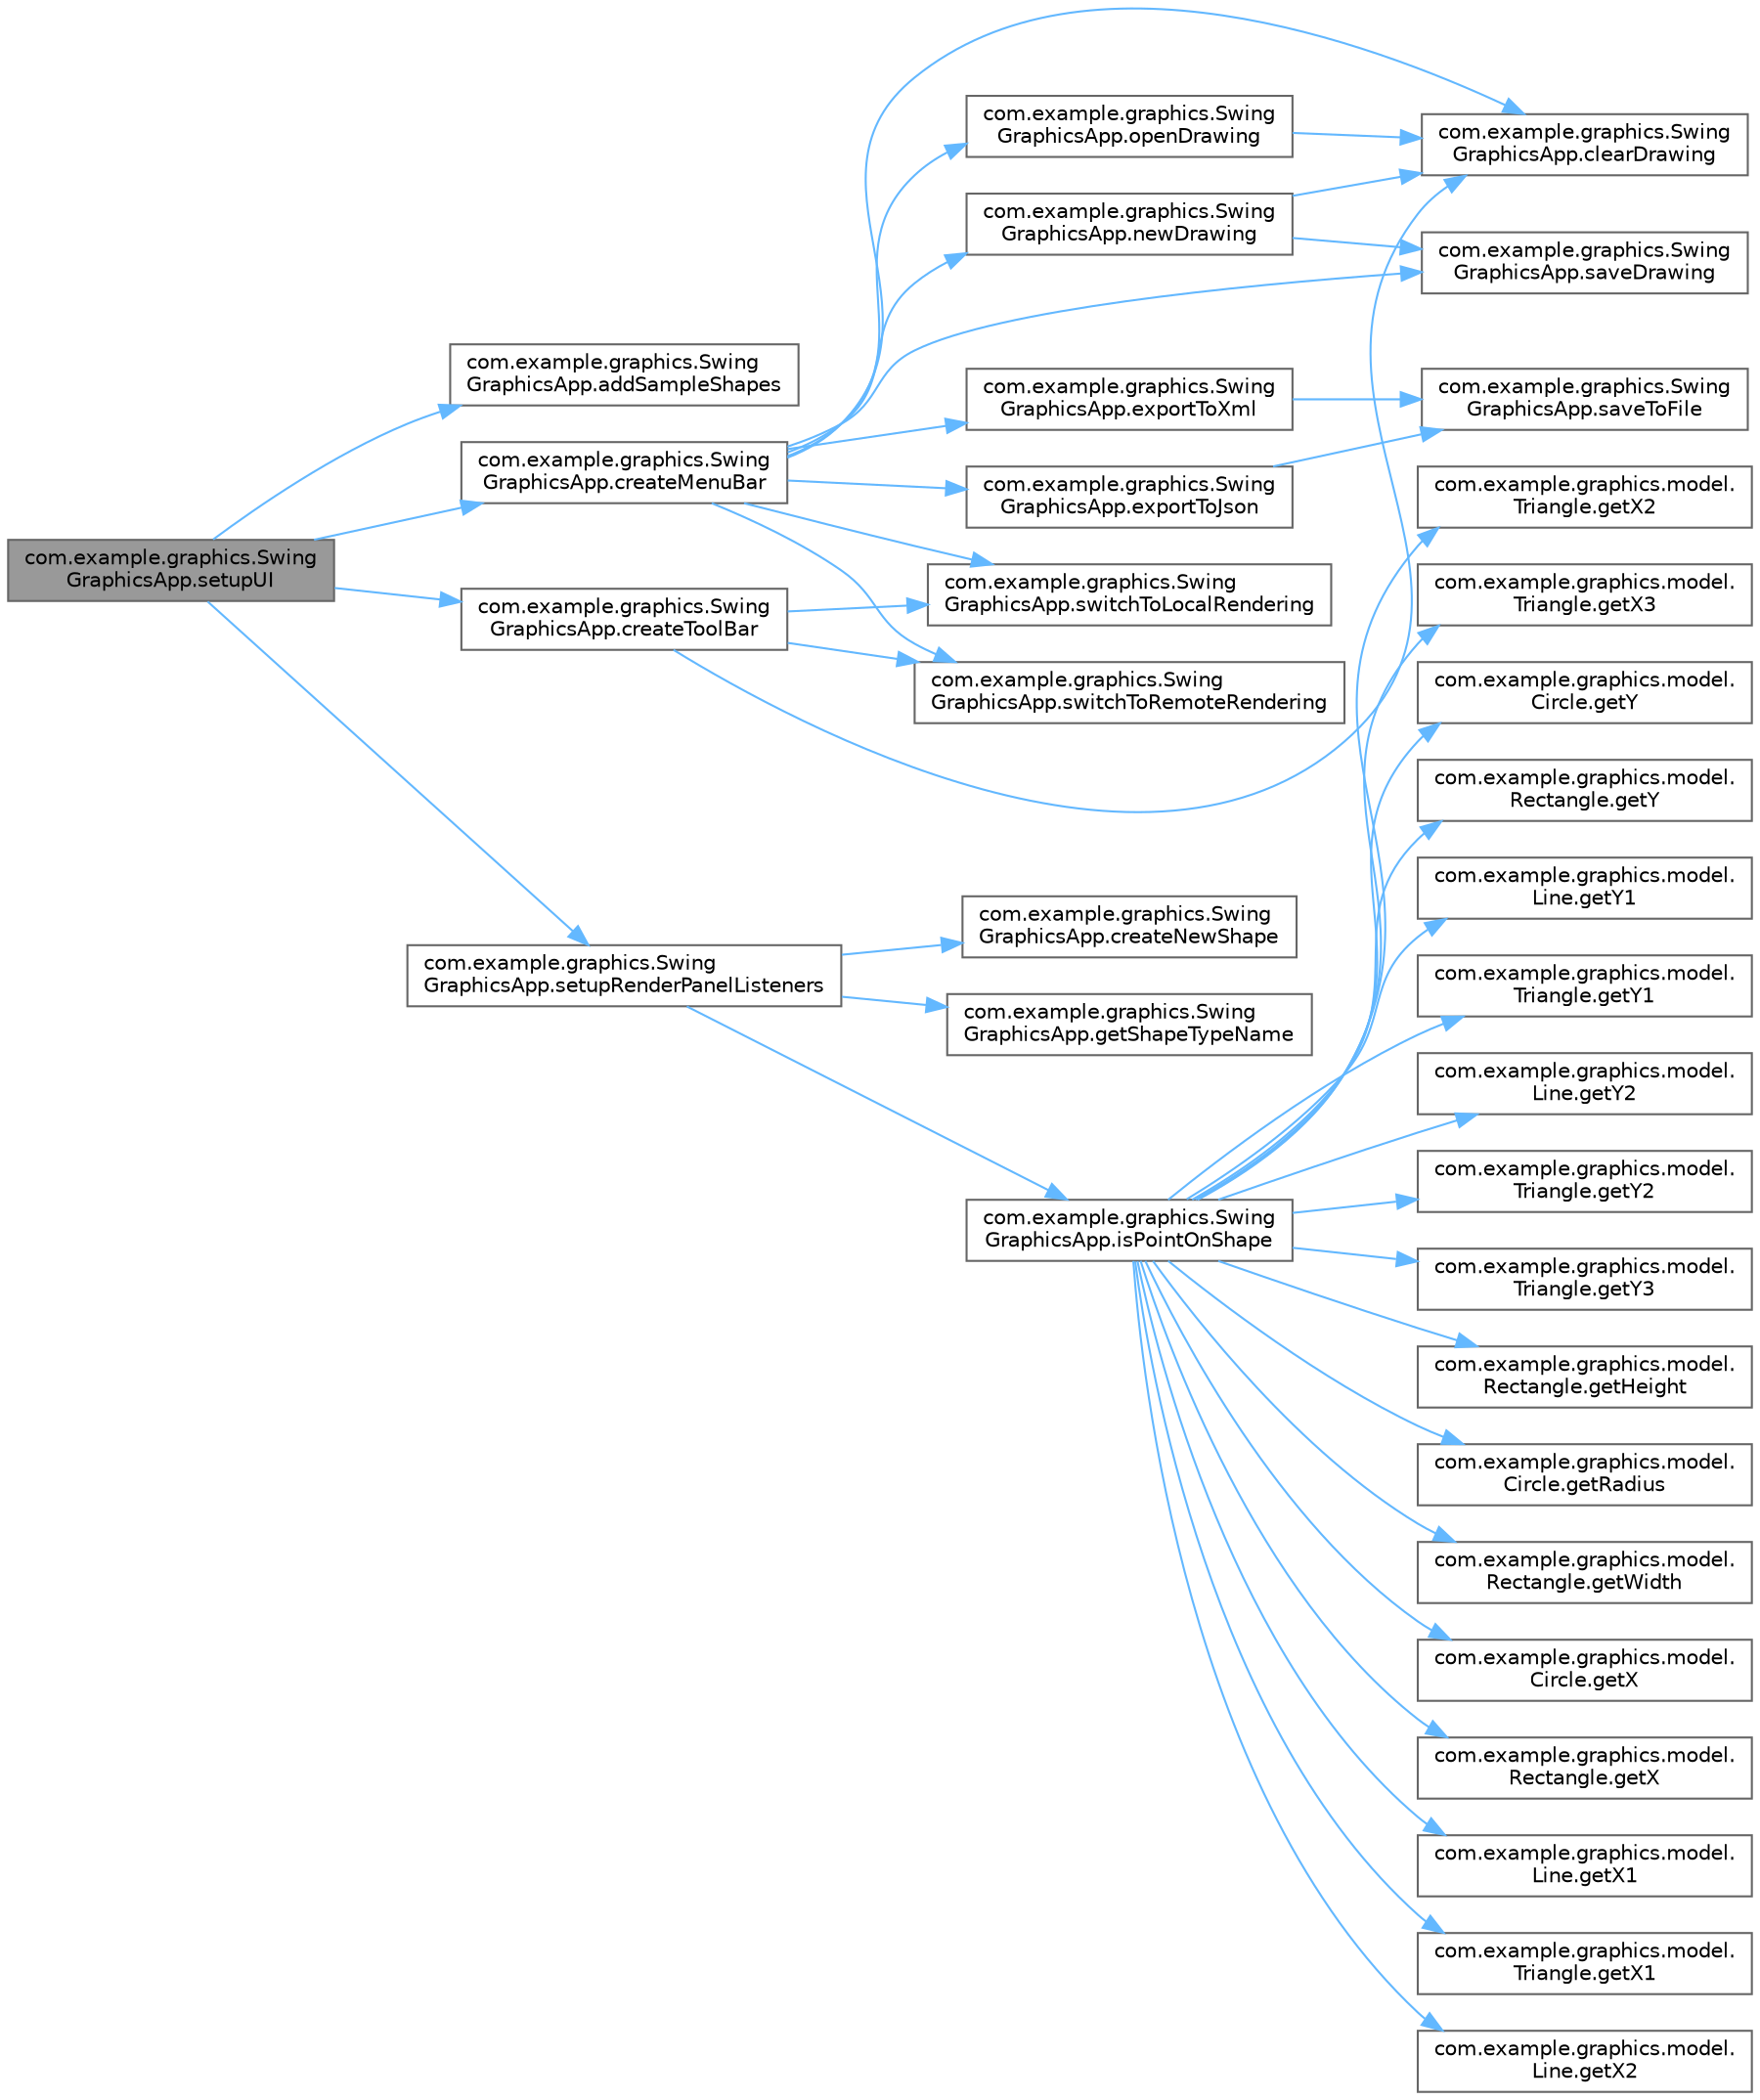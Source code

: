 digraph "com.example.graphics.SwingGraphicsApp.setupUI"
{
 // LATEX_PDF_SIZE
  bgcolor="transparent";
  edge [fontname=Helvetica,fontsize=10,labelfontname=Helvetica,labelfontsize=10];
  node [fontname=Helvetica,fontsize=10,shape=box,height=0.2,width=0.4];
  rankdir="LR";
  Node1 [id="Node000001",label="com.example.graphics.Swing\lGraphicsApp.setupUI",height=0.2,width=0.4,color="gray40", fillcolor="grey60", style="filled", fontcolor="black",tooltip=" "];
  Node1 -> Node2 [id="edge1_Node000001_Node000002",color="steelblue1",style="solid",tooltip=" "];
  Node2 [id="Node000002",label="com.example.graphics.Swing\lGraphicsApp.addSampleShapes",height=0.2,width=0.4,color="grey40", fillcolor="white", style="filled",URL="$classcom_1_1example_1_1graphics_1_1SwingGraphicsApp.html#a15192c5bfd8ba85a2151d2c219813917",tooltip=" "];
  Node1 -> Node3 [id="edge2_Node000001_Node000003",color="steelblue1",style="solid",tooltip=" "];
  Node3 [id="Node000003",label="com.example.graphics.Swing\lGraphicsApp.createMenuBar",height=0.2,width=0.4,color="grey40", fillcolor="white", style="filled",URL="$classcom_1_1example_1_1graphics_1_1SwingGraphicsApp.html#a9d6fe9bdfc9b28e278db269291dae96a",tooltip=" "];
  Node3 -> Node4 [id="edge3_Node000003_Node000004",color="steelblue1",style="solid",tooltip=" "];
  Node4 [id="Node000004",label="com.example.graphics.Swing\lGraphicsApp.clearDrawing",height=0.2,width=0.4,color="grey40", fillcolor="white", style="filled",URL="$classcom_1_1example_1_1graphics_1_1SwingGraphicsApp.html#a2e9842c8ce056bb5d4a8e1818c844dce",tooltip=" "];
  Node3 -> Node5 [id="edge4_Node000003_Node000005",color="steelblue1",style="solid",tooltip=" "];
  Node5 [id="Node000005",label="com.example.graphics.Swing\lGraphicsApp.exportToJson",height=0.2,width=0.4,color="grey40", fillcolor="white", style="filled",URL="$classcom_1_1example_1_1graphics_1_1SwingGraphicsApp.html#a507b1798ad97cbc59aec7b05bded2b0f",tooltip=" "];
  Node5 -> Node6 [id="edge5_Node000005_Node000006",color="steelblue1",style="solid",tooltip=" "];
  Node6 [id="Node000006",label="com.example.graphics.Swing\lGraphicsApp.saveToFile",height=0.2,width=0.4,color="grey40", fillcolor="white", style="filled",URL="$classcom_1_1example_1_1graphics_1_1SwingGraphicsApp.html#a2aa1d5296c95786df308103cbfbec432",tooltip=" "];
  Node3 -> Node7 [id="edge6_Node000003_Node000007",color="steelblue1",style="solid",tooltip=" "];
  Node7 [id="Node000007",label="com.example.graphics.Swing\lGraphicsApp.exportToXml",height=0.2,width=0.4,color="grey40", fillcolor="white", style="filled",URL="$classcom_1_1example_1_1graphics_1_1SwingGraphicsApp.html#abd25b13425103b8576bb5fc457d30be8",tooltip=" "];
  Node7 -> Node6 [id="edge7_Node000007_Node000006",color="steelblue1",style="solid",tooltip=" "];
  Node3 -> Node8 [id="edge8_Node000003_Node000008",color="steelblue1",style="solid",tooltip=" "];
  Node8 [id="Node000008",label="com.example.graphics.Swing\lGraphicsApp.newDrawing",height=0.2,width=0.4,color="grey40", fillcolor="white", style="filled",URL="$classcom_1_1example_1_1graphics_1_1SwingGraphicsApp.html#ae817c324940ba56a33fba6f27dc5428b",tooltip=" "];
  Node8 -> Node4 [id="edge9_Node000008_Node000004",color="steelblue1",style="solid",tooltip=" "];
  Node8 -> Node9 [id="edge10_Node000008_Node000009",color="steelblue1",style="solid",tooltip=" "];
  Node9 [id="Node000009",label="com.example.graphics.Swing\lGraphicsApp.saveDrawing",height=0.2,width=0.4,color="grey40", fillcolor="white", style="filled",URL="$classcom_1_1example_1_1graphics_1_1SwingGraphicsApp.html#a304d2d61d23bb0b8612598c3e3797b7e",tooltip=" "];
  Node3 -> Node10 [id="edge11_Node000003_Node000010",color="steelblue1",style="solid",tooltip=" "];
  Node10 [id="Node000010",label="com.example.graphics.Swing\lGraphicsApp.openDrawing",height=0.2,width=0.4,color="grey40", fillcolor="white", style="filled",URL="$classcom_1_1example_1_1graphics_1_1SwingGraphicsApp.html#ad2a35c5bfc5c4b8248cfe3e3b342d3a8",tooltip=" "];
  Node10 -> Node4 [id="edge12_Node000010_Node000004",color="steelblue1",style="solid",tooltip=" "];
  Node3 -> Node9 [id="edge13_Node000003_Node000009",color="steelblue1",style="solid",tooltip=" "];
  Node3 -> Node11 [id="edge14_Node000003_Node000011",color="steelblue1",style="solid",tooltip=" "];
  Node11 [id="Node000011",label="com.example.graphics.Swing\lGraphicsApp.switchToLocalRendering",height=0.2,width=0.4,color="grey40", fillcolor="white", style="filled",URL="$classcom_1_1example_1_1graphics_1_1SwingGraphicsApp.html#a0c7c93c2a67bf7e9ce7d5be5221890b9",tooltip=" "];
  Node3 -> Node12 [id="edge15_Node000003_Node000012",color="steelblue1",style="solid",tooltip=" "];
  Node12 [id="Node000012",label="com.example.graphics.Swing\lGraphicsApp.switchToRemoteRendering",height=0.2,width=0.4,color="grey40", fillcolor="white", style="filled",URL="$classcom_1_1example_1_1graphics_1_1SwingGraphicsApp.html#af743184621032da7993a9af0ae7c26b8",tooltip=" "];
  Node1 -> Node13 [id="edge16_Node000001_Node000013",color="steelblue1",style="solid",tooltip=" "];
  Node13 [id="Node000013",label="com.example.graphics.Swing\lGraphicsApp.createToolBar",height=0.2,width=0.4,color="grey40", fillcolor="white", style="filled",URL="$classcom_1_1example_1_1graphics_1_1SwingGraphicsApp.html#a9d43d8b4894193179c2df10fecb2cea6",tooltip=" "];
  Node13 -> Node4 [id="edge17_Node000013_Node000004",color="steelblue1",style="solid",tooltip=" "];
  Node13 -> Node11 [id="edge18_Node000013_Node000011",color="steelblue1",style="solid",tooltip=" "];
  Node13 -> Node12 [id="edge19_Node000013_Node000012",color="steelblue1",style="solid",tooltip=" "];
  Node1 -> Node14 [id="edge20_Node000001_Node000014",color="steelblue1",style="solid",tooltip=" "];
  Node14 [id="Node000014",label="com.example.graphics.Swing\lGraphicsApp.setupRenderPanelListeners",height=0.2,width=0.4,color="grey40", fillcolor="white", style="filled",URL="$classcom_1_1example_1_1graphics_1_1SwingGraphicsApp.html#a0fdd57b5be212547139e10db53e5260e",tooltip=" "];
  Node14 -> Node15 [id="edge21_Node000014_Node000015",color="steelblue1",style="solid",tooltip=" "];
  Node15 [id="Node000015",label="com.example.graphics.Swing\lGraphicsApp.createNewShape",height=0.2,width=0.4,color="grey40", fillcolor="white", style="filled",URL="$classcom_1_1example_1_1graphics_1_1SwingGraphicsApp.html#a76c78699e42e5b13bf01f4f0a1e0b18f",tooltip=" "];
  Node14 -> Node16 [id="edge22_Node000014_Node000016",color="steelblue1",style="solid",tooltip=" "];
  Node16 [id="Node000016",label="com.example.graphics.Swing\lGraphicsApp.getShapeTypeName",height=0.2,width=0.4,color="grey40", fillcolor="white", style="filled",URL="$classcom_1_1example_1_1graphics_1_1SwingGraphicsApp.html#af762a7b8c83a45e0f4697c5d4853d0c0",tooltip=" "];
  Node14 -> Node17 [id="edge23_Node000014_Node000017",color="steelblue1",style="solid",tooltip=" "];
  Node17 [id="Node000017",label="com.example.graphics.Swing\lGraphicsApp.isPointOnShape",height=0.2,width=0.4,color="grey40", fillcolor="white", style="filled",URL="$classcom_1_1example_1_1graphics_1_1SwingGraphicsApp.html#a1c4d6653e42fc222d6335d008b0b1bc8",tooltip=" "];
  Node17 -> Node18 [id="edge24_Node000017_Node000018",color="steelblue1",style="solid",tooltip=" "];
  Node18 [id="Node000018",label="com.example.graphics.model.\lRectangle.getHeight",height=0.2,width=0.4,color="grey40", fillcolor="white", style="filled",URL="$classcom_1_1example_1_1graphics_1_1model_1_1Rectangle.html#acbc78427c2c82e0e838822ee391cd275",tooltip=" "];
  Node17 -> Node19 [id="edge25_Node000017_Node000019",color="steelblue1",style="solid",tooltip=" "];
  Node19 [id="Node000019",label="com.example.graphics.model.\lCircle.getRadius",height=0.2,width=0.4,color="grey40", fillcolor="white", style="filled",URL="$classcom_1_1example_1_1graphics_1_1model_1_1Circle.html#a9c210340e21ba311653fcdee09adcab0",tooltip=" "];
  Node17 -> Node20 [id="edge26_Node000017_Node000020",color="steelblue1",style="solid",tooltip=" "];
  Node20 [id="Node000020",label="com.example.graphics.model.\lRectangle.getWidth",height=0.2,width=0.4,color="grey40", fillcolor="white", style="filled",URL="$classcom_1_1example_1_1graphics_1_1model_1_1Rectangle.html#ab1c99b075b94d6498a3d0528060dbad4",tooltip=" "];
  Node17 -> Node21 [id="edge27_Node000017_Node000021",color="steelblue1",style="solid",tooltip=" "];
  Node21 [id="Node000021",label="com.example.graphics.model.\lCircle.getX",height=0.2,width=0.4,color="grey40", fillcolor="white", style="filled",URL="$classcom_1_1example_1_1graphics_1_1model_1_1Circle.html#a54365014f9071fd689bbd923e8f6ddb2",tooltip=" "];
  Node17 -> Node22 [id="edge28_Node000017_Node000022",color="steelblue1",style="solid",tooltip=" "];
  Node22 [id="Node000022",label="com.example.graphics.model.\lRectangle.getX",height=0.2,width=0.4,color="grey40", fillcolor="white", style="filled",URL="$classcom_1_1example_1_1graphics_1_1model_1_1Rectangle.html#ac4adecedcc42d02045efb9b81279b24b",tooltip=" "];
  Node17 -> Node23 [id="edge29_Node000017_Node000023",color="steelblue1",style="solid",tooltip=" "];
  Node23 [id="Node000023",label="com.example.graphics.model.\lLine.getX1",height=0.2,width=0.4,color="grey40", fillcolor="white", style="filled",URL="$classcom_1_1example_1_1graphics_1_1model_1_1Line.html#a0faccacab0ed4eacee74bc2d0760a686",tooltip=" "];
  Node17 -> Node24 [id="edge30_Node000017_Node000024",color="steelblue1",style="solid",tooltip=" "];
  Node24 [id="Node000024",label="com.example.graphics.model.\lTriangle.getX1",height=0.2,width=0.4,color="grey40", fillcolor="white", style="filled",URL="$classcom_1_1example_1_1graphics_1_1model_1_1Triangle.html#a329fd24fc42bf529a7da7740f56c6962",tooltip=" "];
  Node17 -> Node25 [id="edge31_Node000017_Node000025",color="steelblue1",style="solid",tooltip=" "];
  Node25 [id="Node000025",label="com.example.graphics.model.\lLine.getX2",height=0.2,width=0.4,color="grey40", fillcolor="white", style="filled",URL="$classcom_1_1example_1_1graphics_1_1model_1_1Line.html#a819ed57d5a068dce3ff867d36a7ee218",tooltip=" "];
  Node17 -> Node26 [id="edge32_Node000017_Node000026",color="steelblue1",style="solid",tooltip=" "];
  Node26 [id="Node000026",label="com.example.graphics.model.\lTriangle.getX2",height=0.2,width=0.4,color="grey40", fillcolor="white", style="filled",URL="$classcom_1_1example_1_1graphics_1_1model_1_1Triangle.html#a976bdd7cd49ee0d0f9240a02718202b3",tooltip=" "];
  Node17 -> Node27 [id="edge33_Node000017_Node000027",color="steelblue1",style="solid",tooltip=" "];
  Node27 [id="Node000027",label="com.example.graphics.model.\lTriangle.getX3",height=0.2,width=0.4,color="grey40", fillcolor="white", style="filled",URL="$classcom_1_1example_1_1graphics_1_1model_1_1Triangle.html#acda6d26a98527efc1324204bf51f1c40",tooltip=" "];
  Node17 -> Node28 [id="edge34_Node000017_Node000028",color="steelblue1",style="solid",tooltip=" "];
  Node28 [id="Node000028",label="com.example.graphics.model.\lCircle.getY",height=0.2,width=0.4,color="grey40", fillcolor="white", style="filled",URL="$classcom_1_1example_1_1graphics_1_1model_1_1Circle.html#a0bc7678217e2c65154bd56d6d2a76a39",tooltip=" "];
  Node17 -> Node29 [id="edge35_Node000017_Node000029",color="steelblue1",style="solid",tooltip=" "];
  Node29 [id="Node000029",label="com.example.graphics.model.\lRectangle.getY",height=0.2,width=0.4,color="grey40", fillcolor="white", style="filled",URL="$classcom_1_1example_1_1graphics_1_1model_1_1Rectangle.html#a987b3e8ec8184c4b0ef45973204cd360",tooltip=" "];
  Node17 -> Node30 [id="edge36_Node000017_Node000030",color="steelblue1",style="solid",tooltip=" "];
  Node30 [id="Node000030",label="com.example.graphics.model.\lLine.getY1",height=0.2,width=0.4,color="grey40", fillcolor="white", style="filled",URL="$classcom_1_1example_1_1graphics_1_1model_1_1Line.html#ad477c46c7ef9186b4e41ce96498c39c9",tooltip=" "];
  Node17 -> Node31 [id="edge37_Node000017_Node000031",color="steelblue1",style="solid",tooltip=" "];
  Node31 [id="Node000031",label="com.example.graphics.model.\lTriangle.getY1",height=0.2,width=0.4,color="grey40", fillcolor="white", style="filled",URL="$classcom_1_1example_1_1graphics_1_1model_1_1Triangle.html#afee4332f96561fda34843753c27ce136",tooltip=" "];
  Node17 -> Node32 [id="edge38_Node000017_Node000032",color="steelblue1",style="solid",tooltip=" "];
  Node32 [id="Node000032",label="com.example.graphics.model.\lLine.getY2",height=0.2,width=0.4,color="grey40", fillcolor="white", style="filled",URL="$classcom_1_1example_1_1graphics_1_1model_1_1Line.html#a28cb16e55b6502911745aa2e1778afe7",tooltip=" "];
  Node17 -> Node33 [id="edge39_Node000017_Node000033",color="steelblue1",style="solid",tooltip=" "];
  Node33 [id="Node000033",label="com.example.graphics.model.\lTriangle.getY2",height=0.2,width=0.4,color="grey40", fillcolor="white", style="filled",URL="$classcom_1_1example_1_1graphics_1_1model_1_1Triangle.html#a5416693b33f5ae9366fcada0301ec6dd",tooltip=" "];
  Node17 -> Node34 [id="edge40_Node000017_Node000034",color="steelblue1",style="solid",tooltip=" "];
  Node34 [id="Node000034",label="com.example.graphics.model.\lTriangle.getY3",height=0.2,width=0.4,color="grey40", fillcolor="white", style="filled",URL="$classcom_1_1example_1_1graphics_1_1model_1_1Triangle.html#ae88c6d618d82e8530adea33df22766e4",tooltip=" "];
}
